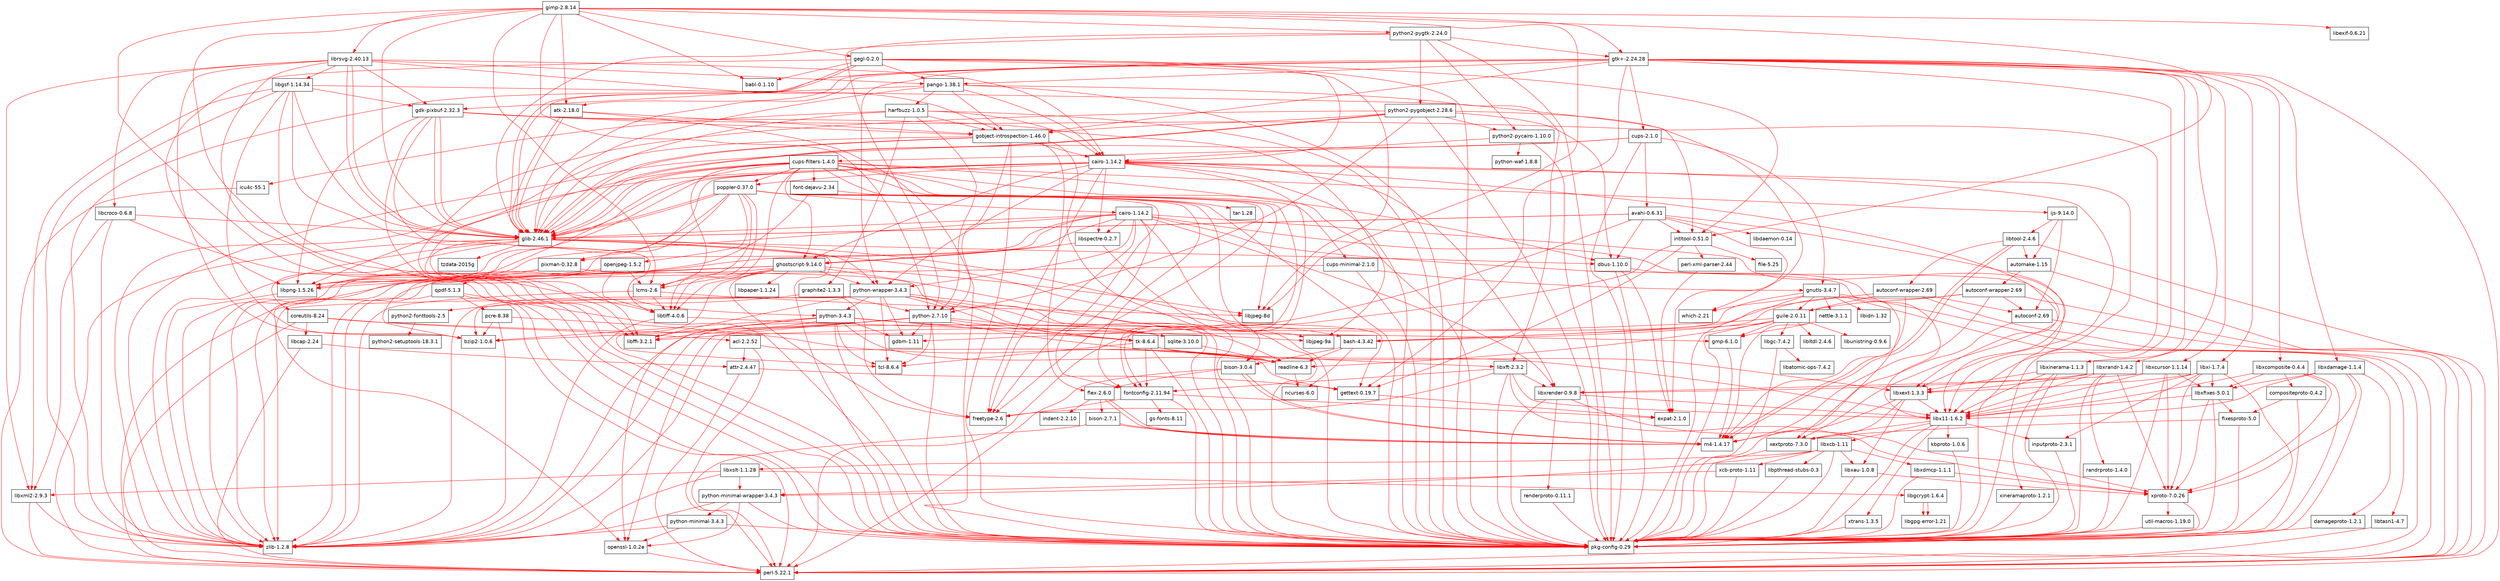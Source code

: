 digraph "Guix package" {
  "73207552" [label = "gimp-2.8.14", shape = box, fontname = Helvetica];
  "73207552" -> "53179520" [color = red];
  "73207552" -> "67416448" [color = red];
  "73207552" -> "72999104" [color = red];
  "73207552" -> "67416832" [color = red];
  "73207552" -> "66493632" [color = red];
  "73207552" -> "66494016" [color = red];
  "73207552" -> "67188800" [color = red];
  "73207552" -> "67186688" [color = red];
  "73207552" -> "64833984" [color = red];
  "73207552" -> "59807424" [color = red];
  "73207552" -> "65928768" [color = red];
  "73207552" -> "61752064" [color = red];
  "73207552" -> "67417792" [color = red];
  "73207552" -> "72998912" [color = red];
  "53179520" [label = "pkg-config-0.29", shape = box, fontname = Helvetica];
  "67416448" [label = "intltool-0.51.0", shape = box, fontname = Helvetica];
  "67416448" -> "54404608" [color = red];
  "67416448" -> "68495232" [color = red];
  "67416448" -> "41622912" [color = red];
  "67416448" -> "50056384" [color = red];
  "54404608" [label = "file-5.25", shape = box, fontname = Helvetica];
  "68495232" [label = "gettext-0.19.7", shape = box, fontname = Helvetica];
  "68495232" -> "41562496" [color = red];
  "41562496" [label = "expat-2.1.0", shape = box, fontname = Helvetica];
  "41622912" [label = "perl-xml-parser-2.44", shape = box, fontname = Helvetica];
  "41622912" -> "41562496" [color = red];
  "50056384" [label = "perl-5.22.1", shape = box, fontname = Helvetica];
  "72999104" [label = "babl-0.1.10", shape = box, fontname = Helvetica];
  "67416832" [label = "glib-2.46.1", shape = box, fontname = Helvetica];
  "67416832" -> "68495232" [color = red];
  "67416832" -> "67417216" [color = red];
  "67416832" -> "53179520" [color = red];
  "67416832" -> "61751296" [color = red];
  "67416832" -> "50056384" [color = red];
  "67416832" -> "54404224" [color = red];
  "67416832" -> "68191360" [color = red];
  "67416832" -> "54406912" [color = red];
  "67416832" -> "68635072" [color = red];
  "67416832" -> "68250240" [color = red];
  "67417216" [label = "dbus-1.10.0", shape = box, fontname = Helvetica];
  "67417216" -> "53179520" [color = red];
  "67417216" -> "41562496" [color = red];
  "67417216" -> "67056000" [color = red];
  "67056000" [label = "libx11-1.6.2", shape = box, fontname = Helvetica];
  "67056000" -> "53179520" [color = red];
  "67056000" -> "66631744" [color = red];
  "67056000" -> "66769856" [color = red];
  "67056000" -> "66974848" [color = red];
  "67056000" -> "66631552" [color = red];
  "67056000" -> "67056384" [color = red];
  "66631744" [label = "inputproto-2.3.1", shape = box, fontname = Helvetica];
  "66631744" -> "53179520" [color = red];
  "66769856" [label = "xextproto-7.3.0", shape = box, fontname = Helvetica];
  "66769856" -> "53179520" [color = red];
  "66974848" [label = "xtrans-1.3.5", shape = box, fontname = Helvetica];
  "66974848" -> "53179520" [color = red];
  "66631552" [label = "kbproto-1.0.6", shape = box, fontname = Helvetica];
  "66631552" -> "53179520" [color = red];
  "67056384" [label = "libxcb-1.11", shape = box, fontname = Helvetica];
  "67056384" -> "53179520" [color = red];
  "67056384" -> "62201600" [color = red];
  "67056384" -> "66771584" [color = red];
  "67056384" -> "41623104" [color = red];
  "67056384" -> "66630400" [color = red];
  "67056384" -> "67057728" [color = red];
  "67056384" -> "66629632" [color = red];
  "62201600" [label = "python-minimal-wrapper-3.4.3", shape = box, fontname = Helvetica];
  "62201600" -> "53179520" [color = red];
  "62201600" -> "58125696" [color = red];
  "62201600" -> "68635072" [color = red];
  "62201600" -> "61751488" [color = red];
  "58125696" [label = "openssl-1.0.2e", shape = box, fontname = Helvetica];
  "58125696" -> "50056384" [color = red];
  "68635072" [label = "zlib-1.2.8", shape = box, fontname = Helvetica];
  "61751488" [label = "python-minimal-3.4.3", shape = box, fontname = Helvetica];
  "61751488" -> "53179520" [color = red];
  "61751488" -> "58125696" [color = red];
  "61751488" -> "68635072" [color = red];
  "66771584" [label = "xcb-proto-1.11", shape = box, fontname = Helvetica];
  "66771584" -> "53179520" [color = red];
  "66771584" -> "62201600" [color = red];
  "41623104" [label = "libxslt-1.1.28", shape = box, fontname = Helvetica];
  "41623104" -> "41565376" [color = red];
  "41623104" -> "41562304" [color = red];
  "41623104" -> "62201600" [color = red];
  "41623104" -> "68635072" [color = red];
  "41565376" [label = "libgcrypt-1.6.4", shape = box, fontname = Helvetica];
  "41565376" -> "41565568" [color = red];
  "41565376" -> "41565568" [color = red];
  "41565568" [label = "libgpg-error-1.21", shape = box, fontname = Helvetica];
  "41562304" [label = "libxml2-2.9.3", shape = box, fontname = Helvetica];
  "41562304" -> "50056384" [color = red];
  "41562304" -> "68635072" [color = red];
  "66630400" [label = "libpthread-stubs-0.3", shape = box, fontname = Helvetica];
  "66630400" -> "53179520" [color = red];
  "67057728" [label = "libxau-1.0.8", shape = box, fontname = Helvetica];
  "67057728" -> "53179520" [color = red];
  "67057728" -> "67058112" [color = red];
  "67058112" [label = "xproto-7.0.26", shape = box, fontname = Helvetica];
  "67058112" -> "53179520" [color = red];
  "67058112" -> "66703360" [color = red];
  "66703360" [label = "util-macros-1.19.0", shape = box, fontname = Helvetica];
  "66703360" -> "53179520" [color = red];
  "66629632" [label = "libxdmcp-1.1.1", shape = box, fontname = Helvetica];
  "66629632" -> "53179520" [color = red];
  "66629632" -> "67058112" [color = red];
  "61751296" [label = "python-wrapper-3.4.3", shape = box, fontname = Helvetica];
  "61751296" -> "53179520" [color = red];
  "61751296" -> "68634112" [color = red];
  "61751296" -> "67521344" [color = red];
  "61751296" -> "54406912" [color = red];
  "61751296" -> "67520192" [color = red];
  "61751296" -> "58125696" [color = red];
  "61751296" -> "53179904" [color = red];
  "61751296" -> "68635072" [color = red];
  "61751296" -> "61335232" [color = red];
  "61751296" -> "61334848" [color = red];
  "61751296" -> "61751872" [color = red];
  "68634112" [label = "bzip2-1.0.6", shape = box, fontname = Helvetica];
  "67521344" [label = "gdbm-1.11", shape = box, fontname = Helvetica];
  "54406912" [label = "libffi-3.2.1", shape = box, fontname = Helvetica];
  "67520192" [label = "sqlite-3.10.0", shape = box, fontname = Helvetica];
  "67520192" -> "53179904" [color = red];
  "53179904" [label = "readline-6.3", shape = box, fontname = Helvetica];
  "53179904" -> "53180288" [color = red];
  "53180288" [label = "ncurses-6.0", shape = box, fontname = Helvetica];
  "61335232" [label = "tcl-8.6.4", shape = box, fontname = Helvetica];
  "61334848" [label = "tk-8.6.4", shape = box, fontname = Helvetica];
  "61334848" -> "53179520" [color = red];
  "61334848" -> "66707200" [color = red];
  "61334848" -> "59808960" [color = red];
  "61334848" -> "61335232" [color = red];
  "61334848" -> "67056000" [color = red];
  "61334848" -> "67059456" [color = red];
  "66707200" [label = "libxft-2.3.2", shape = box, fontname = Helvetica];
  "66707200" -> "53179520" [color = red];
  "66707200" -> "67056000" [color = red];
  "66707200" -> "67058112" [color = red];
  "66707200" -> "67058880" [color = red];
  "66707200" -> "59809152" [color = red];
  "66707200" -> "59808960" [color = red];
  "67058880" [label = "libxrender-0.9.8", shape = box, fontname = Helvetica];
  "67058880" -> "53179520" [color = red];
  "67058880" -> "67058112" [color = red];
  "67058880" -> "67056000" [color = red];
  "67058880" -> "66704512" [color = red];
  "66704512" [label = "renderproto-0.11.1", shape = box, fontname = Helvetica];
  "66704512" -> "53179520" [color = red];
  "59809152" [label = "freetype-2.6", shape = box, fontname = Helvetica];
  "59808960" [label = "fontconfig-2.11.94", shape = box, fontname = Helvetica];
  "59808960" -> "53179520" [color = red];
  "59808960" -> "59806272" [color = red];
  "59808960" -> "41562496" [color = red];
  "59808960" -> "59809152" [color = red];
  "59806272" [label = "gs-fonts-8.11", shape = box, fontname = Helvetica];
  "67059456" [label = "libxext-1.3.3", shape = box, fontname = Helvetica];
  "67059456" -> "53179520" [color = red];
  "67059456" -> "67057728" [color = red];
  "67059456" -> "67056000" [color = red];
  "67059456" -> "66769856" [color = red];
  "61751872" [label = "python-3.4.3", shape = box, fontname = Helvetica];
  "61751872" -> "53179520" [color = red];
  "61751872" -> "68634112" [color = red];
  "61751872" -> "67521344" [color = red];
  "61751872" -> "54406912" [color = red];
  "61751872" -> "67520192" [color = red];
  "61751872" -> "58125696" [color = red];
  "61751872" -> "53179904" [color = red];
  "61751872" -> "68635072" [color = red];
  "61751872" -> "61335232" [color = red];
  "61751872" -> "61334848" [color = red];
  "54404224" [label = "bash-4.3.42", shape = box, fontname = Helvetica];
  "54404224" -> "53181056" [color = red];
  "54404224" -> "53179904" [color = red];
  "54404224" -> "53180288" [color = red];
  "53181056" [label = "bison-3.0.4", shape = box, fontname = Helvetica];
  "53181056" -> "50056384" [color = red];
  "53181056" -> "52384512" [color = red];
  "53181056" -> "53180480" [color = red];
  "53181056" -> "52384512" [color = red];
  "52384512" [label = "m4-1.4.17", shape = box, fontname = Helvetica];
  "53180480" [label = "flex-2.6.0", shape = box, fontname = Helvetica];
  "53180480" -> "52384512" [color = red];
  "53180480" -> "83911424" [color = red];
  "53180480" -> "53180672" [color = red];
  "53180480" -> "52384512" [color = red];
  "83911424" [label = "bison-2.7.1", shape = box, fontname = Helvetica];
  "83911424" -> "50056384" [color = red];
  "83911424" -> "52384512" [color = red];
  "83911424" -> "52384512" [color = red];
  "53180672" [label = "indent-2.2.10", shape = box, fontname = Helvetica];
  "68191360" [label = "coreutils-8.24", shape = box, fontname = Helvetica];
  "68191360" -> "50056384" [color = red];
  "68191360" -> "68494656" [color = red];
  "68191360" -> "52384320" [color = red];
  "68191360" -> "68405888" [color = red];
  "68494656" [label = "acl-2.2.52", shape = box, fontname = Helvetica];
  "68494656" -> "68495232" [color = red];
  "68494656" -> "50056384" [color = red];
  "68494656" -> "68494848" [color = red];
  "68494848" [label = "attr-2.4.47", shape = box, fontname = Helvetica];
  "68494848" -> "68495232" [color = red];
  "68494848" -> "50056384" [color = red];
  "52384320" [label = "gmp-6.1.0", shape = box, fontname = Helvetica];
  "52384320" -> "52384512" [color = red];
  "68405888" [label = "libcap-2.24", shape = box, fontname = Helvetica];
  "68405888" -> "50056384" [color = red];
  "68405888" -> "68494848" [color = red];
  "68250240" [label = "tzdata-2015g", shape = box, fontname = Helvetica];
  "66493632" [label = "libtiff-4.0.6", shape = box, fontname = Helvetica];
  "66493632" -> "68635072" [color = red];
  "66493632" -> "66494208" [color = red];
  "66494208" [label = "libjpeg-9a", shape = box, fontname = Helvetica];
  "66494016" [label = "libjpeg-8d", shape = box, fontname = Helvetica];
  "67188800" [label = "atk-2.18.0", shape = box, fontname = Helvetica];
  "67188800" -> "53179520" [color = red];
  "67188800" -> "67416832" [color = red];
  "67188800" -> "67416640" [color = red];
  "67188800" -> "67416832" [color = red];
  "67416640" [label = "gobject-introspection-1.46.0", shape = box, fontname = Helvetica];
  "67416640" -> "67416832" [color = red];
  "67416640" -> "53179520" [color = red];
  "67416640" -> "53181056" [color = red];
  "67416640" -> "67188608" [color = red];
  "67416640" -> "53180480" [color = red];
  "67416640" -> "67416832" [color = red];
  "67416640" -> "61752064" [color = red];
  "67416640" -> "54406912" [color = red];
  "67188608" [label = "cairo-1.14.2", shape = box, fontname = Helvetica];
  "67188608" -> "53179520" [color = red];
  "67188608" -> "61751296" [color = red];
  "67188608" -> "59806848" [color = red];
  "67188608" -> "59806080" [color = red];
  "67188608" -> "66226624" [color = red];
  "67188608" -> "66769856" [color = red];
  "67188608" -> "68635072" [color = red];
  "67188608" -> "59808960" [color = red];
  "67188608" -> "59809152" [color = red];
  "67188608" -> "67416832" [color = red];
  "67188608" -> "66297856" [color = red];
  "67188608" -> "67056000" [color = red];
  "67188608" -> "67059456" [color = red];
  "67188608" -> "67058880" [color = red];
  "67188608" -> "56385728" [color = red];
  "59806848" [label = "ghostscript-9.14.0", shape = box, fontname = Helvetica];
  "59806848" -> "50056384" [color = red];
  "59806848" -> "53179520" [color = red];
  "59806848" -> "61751296" [color = red];
  "59806848" -> "61335232" [color = red];
  "59806848" -> "59809152" [color = red];
  "59806848" -> "59807424" [color = red];
  "59806848" -> "66494016" [color = red];
  "59806848" -> "66297856" [color = red];
  "59806848" -> "59807232" [color = red];
  "59806848" -> "66493632" [color = red];
  "59806848" -> "68635072" [color = red];
  "59807424" [label = "lcms-2.6", shape = box, fontname = Helvetica];
  "59807424" -> "66494016" [color = red];
  "59807424" -> "66493632" [color = red];
  "59807424" -> "68635072" [color = red];
  "66297856" [label = "libpng-1.5.26", shape = box, fontname = Helvetica];
  "66297856" -> "68635072" [color = red];
  "59807232" [label = "libpaper-1.1.24", shape = box, fontname = Helvetica];
  "59806080" [label = "libspectre-0.2.7", shape = box, fontname = Helvetica];
  "59806080" -> "53179520" [color = red];
  "59806080" -> "59806848" [color = red];
  "66226624" [label = "poppler-0.37.0", shape = box, fontname = Helvetica];
  "66226624" -> "53179520" [color = red];
  "66226624" -> "67416832" [color = red];
  "66226624" -> "59808960" [color = red];
  "66226624" -> "59809152" [color = red];
  "66226624" -> "66494208" [color = red];
  "66226624" -> "66297856" [color = red];
  "66226624" -> "66493632" [color = red];
  "66226624" -> "59807424" [color = red];
  "66226624" -> "66492480" [color = red];
  "66226624" -> "68635072" [color = red];
  "66226624" -> "84488576" [color = red];
  "66226624" -> "67416832" [color = red];
  "66492480" [label = "openjpeg-1.5.2", shape = box, fontname = Helvetica];
  "66492480" -> "59807424" [color = red];
  "66492480" -> "66297856" [color = red];
  "66492480" -> "66493632" [color = red];
  "66492480" -> "68635072" [color = red];
  "84488576" [label = "cairo-1.14.2", shape = box, fontname = Helvetica];
  "84488576" -> "53179520" [color = red];
  "84488576" -> "61751296" [color = red];
  "84488576" -> "59806848" [color = red];
  "84488576" -> "59806080" [color = red];
  "84488576" -> "66769856" [color = red];
  "84488576" -> "68635072" [color = red];
  "84488576" -> "59808960" [color = red];
  "84488576" -> "59809152" [color = red];
  "84488576" -> "67416832" [color = red];
  "84488576" -> "66297856" [color = red];
  "84488576" -> "67056000" [color = red];
  "84488576" -> "67059456" [color = red];
  "84488576" -> "67058880" [color = red];
  "84488576" -> "56385728" [color = red];
  "56385728" [label = "pixman-0.32.8", shape = box, fontname = Helvetica];
  "56385728" -> "53179520" [color = red];
  "56385728" -> "66297856" [color = red];
  "56385728" -> "68635072" [color = red];
  "61752064" [label = "python-2.7.10", shape = box, fontname = Helvetica];
  "61752064" -> "53179520" [color = red];
  "61752064" -> "68634112" [color = red];
  "61752064" -> "67521344" [color = red];
  "61752064" -> "54406912" [color = red];
  "61752064" -> "67520192" [color = red];
  "61752064" -> "58125696" [color = red];
  "61752064" -> "53179904" [color = red];
  "61752064" -> "68635072" [color = red];
  "61752064" -> "61335232" [color = red];
  "61752064" -> "61334848" [color = red];
  "67186688" [label = "gtk+-2.24.28", shape = box, fontname = Helvetica];
  "67186688" -> "50056384" [color = red];
  "67186688" -> "68495232" [color = red];
  "67186688" -> "67416832" [color = red];
  "67186688" -> "67416640" [color = red];
  "67186688" -> "53179520" [color = red];
  "67186688" -> "61751296" [color = red];
  "67186688" -> "66301504" [color = red];
  "67186688" -> "66629824" [color = red];
  "67186688" -> "67055808" [color = red];
  "67186688" -> "66973696" [color = red];
  "67186688" -> "67057152" [color = red];
  "67186688" -> "67059264" [color = red];
  "67186688" -> "67056960" [color = red];
  "67186688" -> "67188800" [color = red];
  "67186688" -> "67187264" [color = red];
  "67186688" -> "67188224" [color = red];
  "66301504" [label = "cups-2.1.0", shape = box, fontname = Helvetica];
  "66301504" -> "53179520" [color = red];
  "66301504" -> "55444992" [color = red];
  "66301504" -> "58125888" [color = red];
  "66301504" -> "66224128" [color = red];
  "66301504" -> "68635072" [color = red];
  "55444992" [label = "avahi-0.6.31", shape = box, fontname = Helvetica];
  "55444992" -> "67416448" [color = red];
  "55444992" -> "67416832" [color = red];
  "55444992" -> "53179520" [color = red];
  "55444992" -> "41562496" [color = red];
  "55444992" -> "67416832" [color = red];
  "55444992" -> "67417216" [color = red];
  "55444992" -> "67521344" [color = red];
  "55444992" -> "55445184" [color = red];
  "55445184" [label = "libdaemon-0.14", shape = box, fontname = Helvetica];
  "58125888" [label = "gnutls-3.4.7", shape = box, fontname = Helvetica];
  "58125888" -> "53179520" [color = red];
  "58125888" -> "68251008" [color = red];
  "58125888" -> "68188608" [color = red];
  "58125888" -> "50056384" [color = red];
  "58125888" -> "57413632" [color = red];
  "58125888" -> "57414208" [color = red];
  "58125888" -> "57413824" [color = red];
  "58125888" -> "68635072" [color = red];
  "68251008" [label = "which-2.21", shape = box, fontname = Helvetica];
  "68188608" [label = "guile-2.0.11", shape = box, fontname = Helvetica];
  "68188608" -> "53179520" [color = red];
  "68188608" -> "54406912" [color = red];
  "68188608" -> "53179904" [color = red];
  "68188608" -> "54404224" [color = red];
  "68188608" -> "54405376" [color = red];
  "68188608" -> "54405568" [color = red];
  "68188608" -> "53178944" [color = red];
  "68188608" -> "52384320" [color = red];
  "54405376" [label = "libunistring-0.9.6", shape = box, fontname = Helvetica];
  "54405568" [label = "libltdl-2.4.6", shape = box, fontname = Helvetica];
  "53178944" [label = "libgc-7.4.2", shape = box, fontname = Helvetica];
  "53178944" -> "53179520" [color = red];
  "53178944" -> "53179136" [color = red];
  "53179136" [label = "libatomic-ops-7.4.2", shape = box, fontname = Helvetica];
  "57413632" [label = "libtasn1-4.7", shape = box, fontname = Helvetica];
  "57413632" -> "50056384" [color = red];
  "57414208" [label = "libidn-1.32", shape = box, fontname = Helvetica];
  "57413824" [label = "nettle-3.1.1", shape = box, fontname = Helvetica];
  "57413824" -> "52384512" [color = red];
  "57413824" -> "52384320" [color = red];
  "66224128" [label = "cups-filters-1.4.0", shape = box, fontname = Helvetica];
  "66224128" -> "67416832" [color = red];
  "66224128" -> "53179520" [color = red];
  "66224128" -> "59808960" [color = red];
  "66224128" -> "59809152" [color = red];
  "66224128" -> "55443456" [color = red];
  "66224128" -> "59806848" [color = red];
  "66224128" -> "59806464" [color = red];
  "66224128" -> "67417216" [color = red];
  "66224128" -> "59807424" [color = red];
  "66224128" -> "66494016" [color = red];
  "66224128" -> "66297856" [color = red];
  "66224128" -> "66493632" [color = red];
  "66224128" -> "67416832" [color = red];
  "66224128" -> "66224512" [color = red];
  "66224128" -> "66226624" [color = red];
  "66224128" -> "66301696" [color = red];
  "55443456" [label = "font-dejavu-2.34", shape = box, fontname = Helvetica];
  "55443456" -> "68192128" [color = red];
  "55443456" -> "68634112" [color = red];
  "68192128" [label = "tar-1.28", shape = box, fontname = Helvetica];
  "59806464" [label = "ijs-9.14.0", shape = box, fontname = Helvetica];
  "59806464" -> "54405760" [color = red];
  "59806464" -> "54405952" [color = red];
  "59806464" -> "54406720" [color = red];
  "54405760" [label = "libtool-2.4.6", shape = box, fontname = Helvetica];
  "54405760" -> "52384512" [color = red];
  "54405760" -> "50056384" [color = red];
  "54405760" -> "54405952" [color = red];
  "54405760" -> "85465152" [color = red];
  "54405760" -> "52384512" [color = red];
  "54405952" [label = "automake-1.15", shape = box, fontname = Helvetica];
  "54405952" -> "85463808" [color = red];
  "54405952" -> "50056384" [color = red];
  "85463808" [label = "autoconf-wrapper-2.69", shape = box, fontname = Helvetica];
  "85463808" -> "50056384" [color = red];
  "85463808" -> "52384512" [color = red];
  "85463808" -> "68188608" [color = red];
  "85463808" -> "54406720" [color = red];
  "85463808" -> "54404224" [color = red];
  "54406720" [label = "autoconf-2.69", shape = box, fontname = Helvetica];
  "54406720" -> "50056384" [color = red];
  "54406720" -> "52384512" [color = red];
  "85465152" [label = "autoconf-wrapper-2.69", shape = box, fontname = Helvetica];
  "85465152" -> "50056384" [color = red];
  "85465152" -> "52384512" [color = red];
  "85465152" -> "68188608" [color = red];
  "85465152" -> "54406720" [color = red];
  "85465152" -> "54404224" [color = red];
  "66224512" [label = "qpdf-5.1.3", shape = box, fontname = Helvetica];
  "66224512" -> "53179520" [color = red];
  "66224512" -> "68635072" [color = red];
  "66224512" -> "50056384" [color = red];
  "66224512" -> "58776768" [color = red];
  "58776768" [label = "pcre-8.38", shape = box, fontname = Helvetica];
  "58776768" -> "68634112" [color = red];
  "58776768" -> "53179904" [color = red];
  "58776768" -> "68635072" [color = red];
  "66301696" [label = "cups-minimal-2.1.0", shape = box, fontname = Helvetica];
  "66301696" -> "53179520" [color = red];
  "66301696" -> "68635072" [color = red];
  "66301696" -> "58125888" [color = red];
  "66629824" [label = "libxcomposite-0.4.4", shape = box, fontname = Helvetica];
  "66629824" -> "53179520" [color = red];
  "66629824" -> "67058112" [color = red];
  "66629824" -> "67057536" [color = red];
  "66629824" -> "67056000" [color = red];
  "66629824" -> "66571648" [color = red];
  "67057536" [label = "libxfixes-5.0.1", shape = box, fontname = Helvetica];
  "67057536" -> "53179520" [color = red];
  "67057536" -> "67058112" [color = red];
  "67057536" -> "67056000" [color = red];
  "67057536" -> "66973888" [color = red];
  "66973888" [label = "fixesproto-5.0", shape = box, fontname = Helvetica];
  "66973888" -> "53179520" [color = red];
  "66973888" -> "66769856" [color = red];
  "66571648" [label = "compositeproto-0.4.2", shape = box, fontname = Helvetica];
  "66571648" -> "53179520" [color = red];
  "66571648" -> "66973888" [color = red];
  "67055808" [label = "libxcursor-1.1.14", shape = box, fontname = Helvetica];
  "67055808" -> "53179520" [color = red];
  "67055808" -> "67056000" [color = red];
  "67055808" -> "67058880" [color = red];
  "67055808" -> "67057536" [color = red];
  "67055808" -> "67058112" [color = red];
  "66973696" [label = "libxdamage-1.1.4", shape = box, fontname = Helvetica];
  "66973696" -> "53179520" [color = red];
  "66973696" -> "66571456" [color = red];
  "66973696" -> "67057536" [color = red];
  "66973696" -> "67058112" [color = red];
  "66973696" -> "67056000" [color = red];
  "66571456" [label = "damageproto-1.2.1", shape = box, fontname = Helvetica];
  "66571456" -> "53179520" [color = red];
  "67057152" [label = "libxi-1.7.4", shape = box, fontname = Helvetica];
  "67057152" -> "53179520" [color = red];
  "67057152" -> "67058112" [color = red];
  "67057152" -> "66631744" [color = red];
  "67057152" -> "67056000" [color = red];
  "67057152" -> "67059456" [color = red];
  "67057152" -> "67057536" [color = red];
  "67059264" [label = "libxinerama-1.1.3", shape = box, fontname = Helvetica];
  "67059264" -> "53179520" [color = red];
  "67059264" -> "67059456" [color = red];
  "67059264" -> "67056000" [color = red];
  "67059264" -> "66921408" [color = red];
  "66921408" [label = "xineramaproto-1.2.1", shape = box, fontname = Helvetica];
  "66921408" -> "53179520" [color = red];
  "67056960" [label = "libxrandr-1.4.2", shape = box, fontname = Helvetica];
  "67056960" -> "53179520" [color = red];
  "67056960" -> "67056000" [color = red];
  "67056960" -> "67059456" [color = red];
  "67056960" -> "67058880" [color = red];
  "67056960" -> "66704896" [color = red];
  "67056960" -> "67058112" [color = red];
  "66704896" [label = "randrproto-1.4.0", shape = box, fontname = Helvetica];
  "66704896" -> "53179520" [color = red];
  "67187264" [label = "gdk-pixbuf-2.32.3", shape = box, fontname = Helvetica];
  "67187264" -> "53179520" [color = red];
  "67187264" -> "67416832" [color = red];
  "67187264" -> "67416640" [color = red];
  "67187264" -> "66494208" [color = red];
  "67187264" -> "66493632" [color = red];
  "67187264" -> "67056000" [color = red];
  "67187264" -> "67416832" [color = red];
  "67187264" -> "66297856" [color = red];
  "67188224" [label = "pango-1.38.1", shape = box, fontname = Helvetica];
  "67188224" -> "53179520" [color = red];
  "67188224" -> "67416832" [color = red];
  "67188224" -> "67416640" [color = red];
  "67188224" -> "68635072" [color = red];
  "67188224" -> "66707200" [color = red];
  "67188224" -> "67188608" [color = red];
  "67188224" -> "67188416" [color = red];
  "67188416" [label = "harfbuzz-1.0.5", shape = box, fontname = Helvetica];
  "67188416" -> "67416640" [color = red];
  "67188416" -> "53179520" [color = red];
  "67188416" -> "61752064" [color = red];
  "67188416" -> "67188608" [color = red];
  "67188416" -> "67416832" [color = red];
  "67188416" -> "59808384" [color = red];
  "67188416" -> "58978688" [color = red];
  "59808384" [label = "graphite2-1.3.3", shape = box, fontname = Helvetica];
  "59808384" -> "61752064" [color = red];
  "59808384" -> "60185984" [color = red];
  "59808384" -> "59809152" [color = red];
  "60185984" [label = "python2-fonttools-2.5", shape = box, fontname = Helvetica];
  "60185984" -> "54548928" [color = red];
  "54548928" [label = "python2-setuptools-18.3.1", shape = box, fontname = Helvetica];
  "58978688" [label = "icu4c-55.1", shape = box, fontname = Helvetica];
  "58978688" -> "50056384" [color = red];
  "64833984" [label = "libexif-0.6.21", shape = box, fontname = Helvetica];
  "65928768" [label = "librsvg-2.40.13", shape = box, fontname = Helvetica];
  "65928768" -> "53179520" [color = red];
  "65928768" -> "67416832" [color = red];
  "65928768" -> "67416640" [color = red];
  "65928768" -> "67188224" [color = red];
  "65928768" -> "65855488" [color = red];
  "65928768" -> "68634112" [color = red];
  "65928768" -> "65928960" [color = red];
  "65928768" -> "41562304" [color = red];
  "65928768" -> "67188608" [color = red];
  "65928768" -> "67187264" [color = red];
  "65928768" -> "67416832" [color = red];
  "65855488" [label = "libcroco-0.6.8", shape = box, fontname = Helvetica];
  "65855488" -> "53179520" [color = red];
  "65855488" -> "67416832" [color = red];
  "65855488" -> "41562304" [color = red];
  "65855488" -> "68635072" [color = red];
  "65928960" [label = "libgsf-1.14.34", shape = box, fontname = Helvetica];
  "65928960" -> "67416448" [color = red];
  "65928960" -> "53179520" [color = red];
  "65928960" -> "61751872" [color = red];
  "65928960" -> "68635072" [color = red];
  "65928960" -> "68634112" [color = red];
  "65928960" -> "67187264" [color = red];
  "65928960" -> "67416832" [color = red];
  "65928960" -> "41562304" [color = red];
  "67417792" [label = "python2-pygtk-2.24.0", shape = box, fontname = Helvetica];
  "67417792" -> "53179520" [color = red];
  "67417792" -> "61752064" [color = red];
  "67417792" -> "67416832" [color = red];
  "67417792" -> "67417984" [color = red];
  "67417792" -> "67472768" [color = red];
  "67417792" -> "67186688" [color = red];
  "67417984" [label = "python2-pycairo-1.10.0", shape = box, fontname = Helvetica];
  "67417984" -> "53179520" [color = red];
  "67417984" -> "65172608" [color = red];
  "67417984" -> "67188608" [color = red];
  "65172608" [label = "python-waf-1.8.8", shape = box, fontname = Helvetica];
  "67472768" [label = "python2-pygobject-2.28.6", shape = box, fontname = Helvetica];
  "67472768" -> "68251008" [color = red];
  "67472768" -> "67416832" [color = red];
  "67472768" -> "53179520" [color = red];
  "67472768" -> "67417216" [color = red];
  "67472768" -> "61752064" [color = red];
  "67472768" -> "67416832" [color = red];
  "67472768" -> "67417984" [color = red];
  "67472768" -> "67416640" [color = red];
  "67472768" -> "54406912" [color = red];
  "72998912" [label = "gegl-0.2.0", shape = box, fontname = Helvetica];
  "72998912" -> "53179520" [color = red];
  "72998912" -> "67416832" [color = red];
  "72998912" -> "67416448" [color = red];
  "72998912" -> "72999104" [color = red];
  "72998912" -> "67416832" [color = red];
  "72998912" -> "67188608" [color = red];
  "72998912" -> "67188224" [color = red];
  "72998912" -> "66297856" [color = red];
  "72998912" -> "66494016" [color = red];

}
